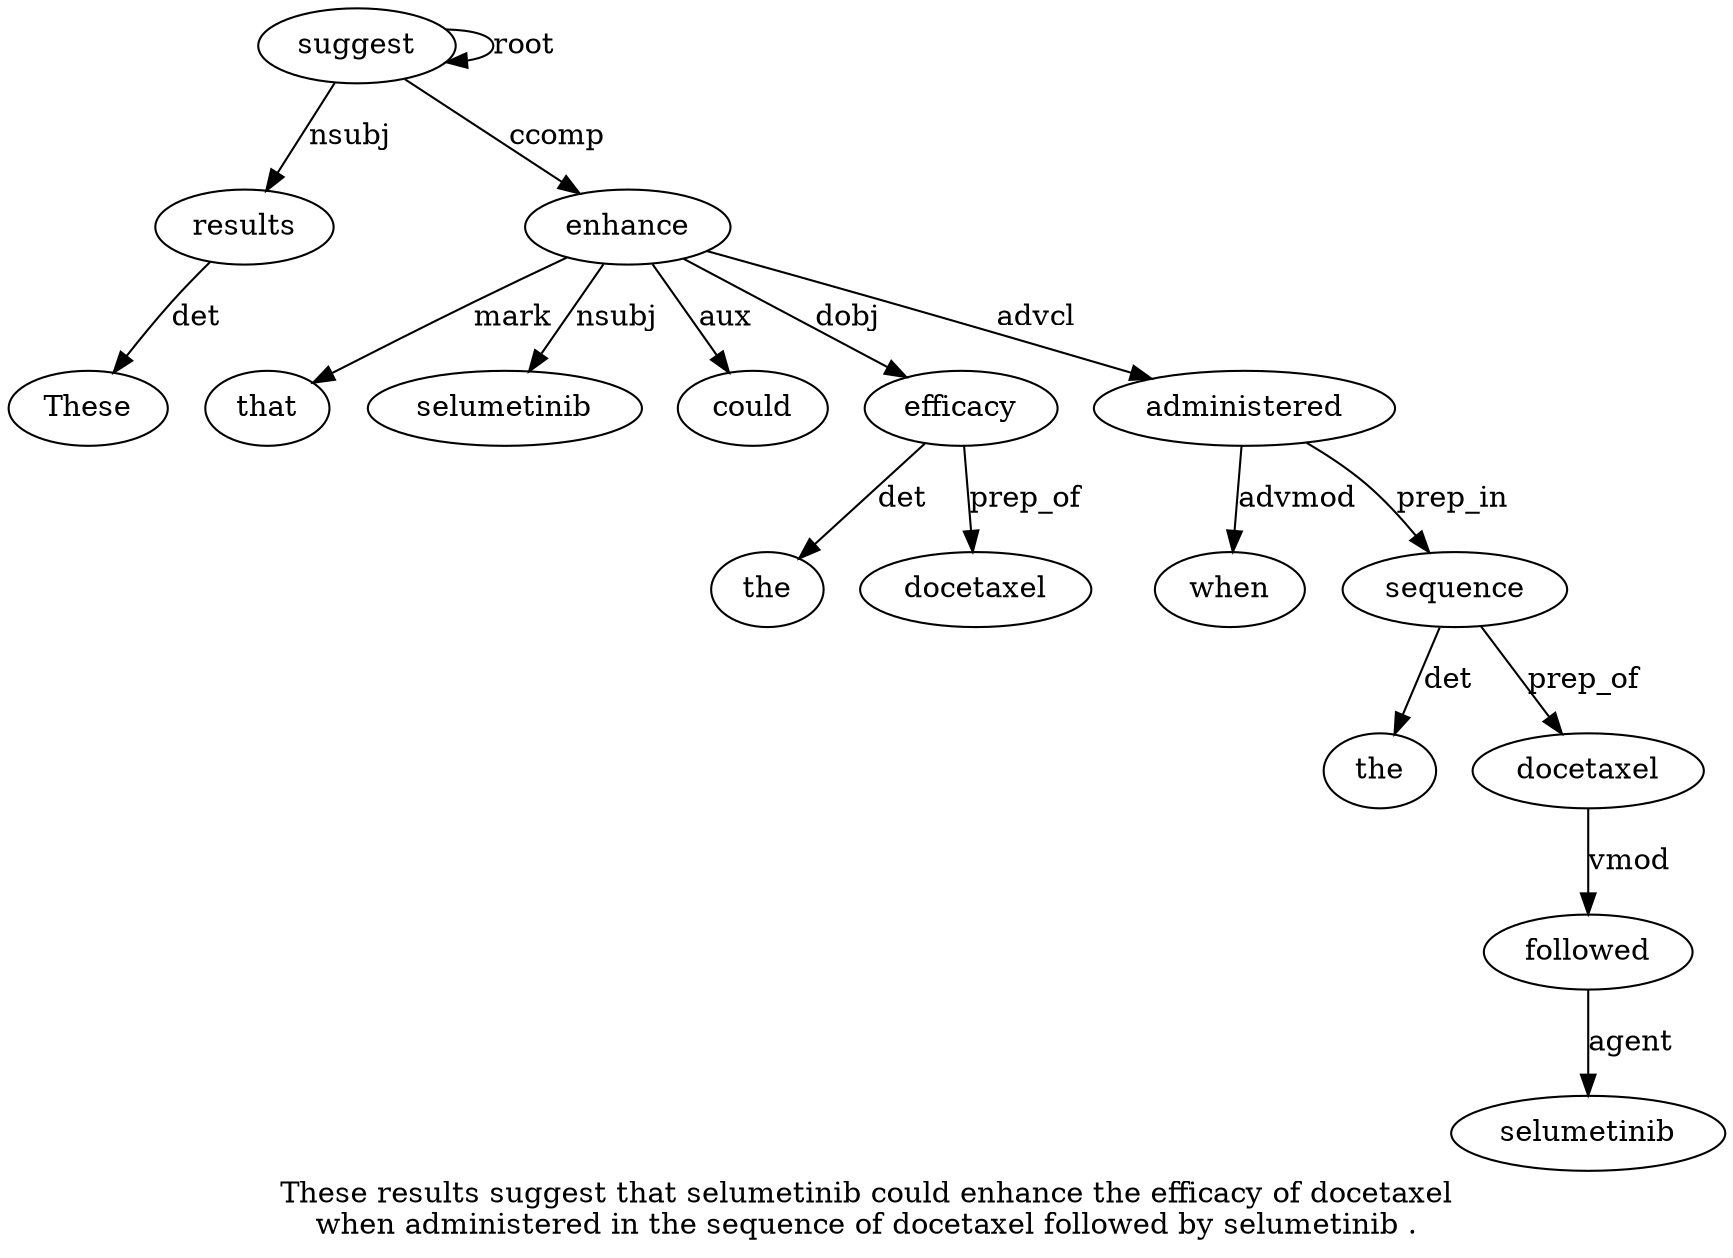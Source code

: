 digraph "These results suggest that selumetinib could enhance the efficacy of docetaxel when administered in the sequence of docetaxel followed by selumetinib ." {
label="These results suggest that selumetinib could enhance the efficacy of docetaxel
when administered in the sequence of docetaxel followed by selumetinib .";
results2 [style=filled, fillcolor=white, label=results];
These1 [style=filled, fillcolor=white, label=These];
results2 -> These1  [label=det];
suggest3 [style=filled, fillcolor=white, label=suggest];
suggest3 -> results2  [label=nsubj];
suggest3 -> suggest3  [label=root];
enhance7 [style=filled, fillcolor=white, label=enhance];
that4 [style=filled, fillcolor=white, label=that];
enhance7 -> that4  [label=mark];
selumetinib5 [style=filled, fillcolor=white, label=selumetinib];
enhance7 -> selumetinib5  [label=nsubj];
could6 [style=filled, fillcolor=white, label=could];
enhance7 -> could6  [label=aux];
suggest3 -> enhance7  [label=ccomp];
efficacy9 [style=filled, fillcolor=white, label=efficacy];
the8 [style=filled, fillcolor=white, label=the];
efficacy9 -> the8  [label=det];
enhance7 -> efficacy9  [label=dobj];
docetaxel11 [style=filled, fillcolor=white, label=docetaxel];
efficacy9 -> docetaxel11  [label=prep_of];
administered13 [style=filled, fillcolor=white, label=administered];
when12 [style=filled, fillcolor=white, label=when];
administered13 -> when12  [label=advmod];
enhance7 -> administered13  [label=advcl];
sequence16 [style=filled, fillcolor=white, label=sequence];
the15 [style=filled, fillcolor=white, label=the];
sequence16 -> the15  [label=det];
administered13 -> sequence16  [label=prep_in];
docetaxel18 [style=filled, fillcolor=white, label=docetaxel];
sequence16 -> docetaxel18  [label=prep_of];
followed19 [style=filled, fillcolor=white, label=followed];
docetaxel18 -> followed19  [label=vmod];
selumetinib21 [style=filled, fillcolor=white, label=selumetinib];
followed19 -> selumetinib21  [label=agent];
}
